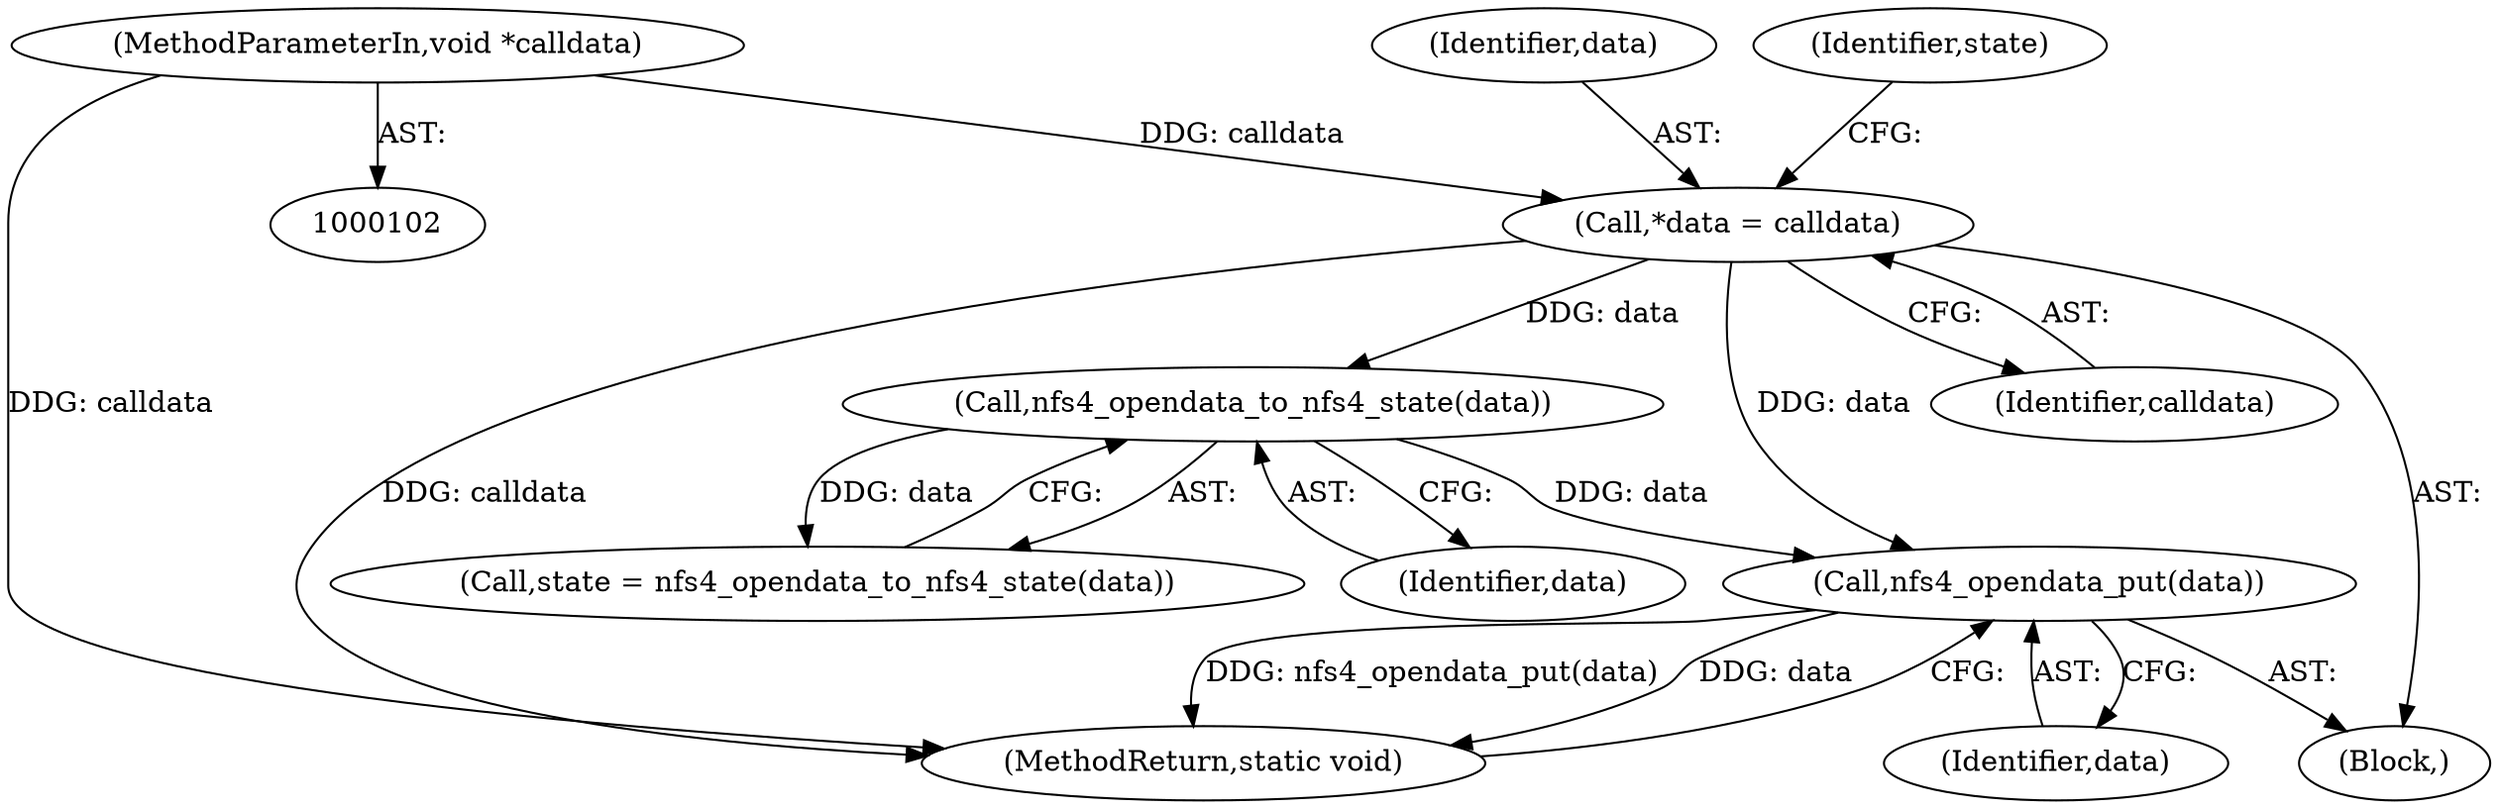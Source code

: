 digraph "0_linux_dc0b027dfadfcb8a5504f7d8052754bf8d501ab9_11@API" {
"1000146" [label="(Call,nfs4_opendata_put(data))"];
"1000106" [label="(Call,*data = calldata)"];
"1000103" [label="(MethodParameterIn,void *calldata)"];
"1000128" [label="(Call,nfs4_opendata_to_nfs4_state(data))"];
"1000107" [label="(Identifier,data)"];
"1000129" [label="(Identifier,data)"];
"1000148" [label="(MethodReturn,static void)"];
"1000146" [label="(Call,nfs4_opendata_put(data))"];
"1000104" [label="(Block,)"];
"1000128" [label="(Call,nfs4_opendata_to_nfs4_state(data))"];
"1000126" [label="(Call,state = nfs4_opendata_to_nfs4_state(data))"];
"1000147" [label="(Identifier,data)"];
"1000111" [label="(Identifier,state)"];
"1000108" [label="(Identifier,calldata)"];
"1000103" [label="(MethodParameterIn,void *calldata)"];
"1000106" [label="(Call,*data = calldata)"];
"1000146" -> "1000104"  [label="AST: "];
"1000146" -> "1000147"  [label="CFG: "];
"1000147" -> "1000146"  [label="AST: "];
"1000148" -> "1000146"  [label="CFG: "];
"1000146" -> "1000148"  [label="DDG: nfs4_opendata_put(data)"];
"1000146" -> "1000148"  [label="DDG: data"];
"1000106" -> "1000146"  [label="DDG: data"];
"1000128" -> "1000146"  [label="DDG: data"];
"1000106" -> "1000104"  [label="AST: "];
"1000106" -> "1000108"  [label="CFG: "];
"1000107" -> "1000106"  [label="AST: "];
"1000108" -> "1000106"  [label="AST: "];
"1000111" -> "1000106"  [label="CFG: "];
"1000106" -> "1000148"  [label="DDG: calldata"];
"1000103" -> "1000106"  [label="DDG: calldata"];
"1000106" -> "1000128"  [label="DDG: data"];
"1000103" -> "1000102"  [label="AST: "];
"1000103" -> "1000148"  [label="DDG: calldata"];
"1000128" -> "1000126"  [label="AST: "];
"1000128" -> "1000129"  [label="CFG: "];
"1000129" -> "1000128"  [label="AST: "];
"1000126" -> "1000128"  [label="CFG: "];
"1000128" -> "1000126"  [label="DDG: data"];
}

